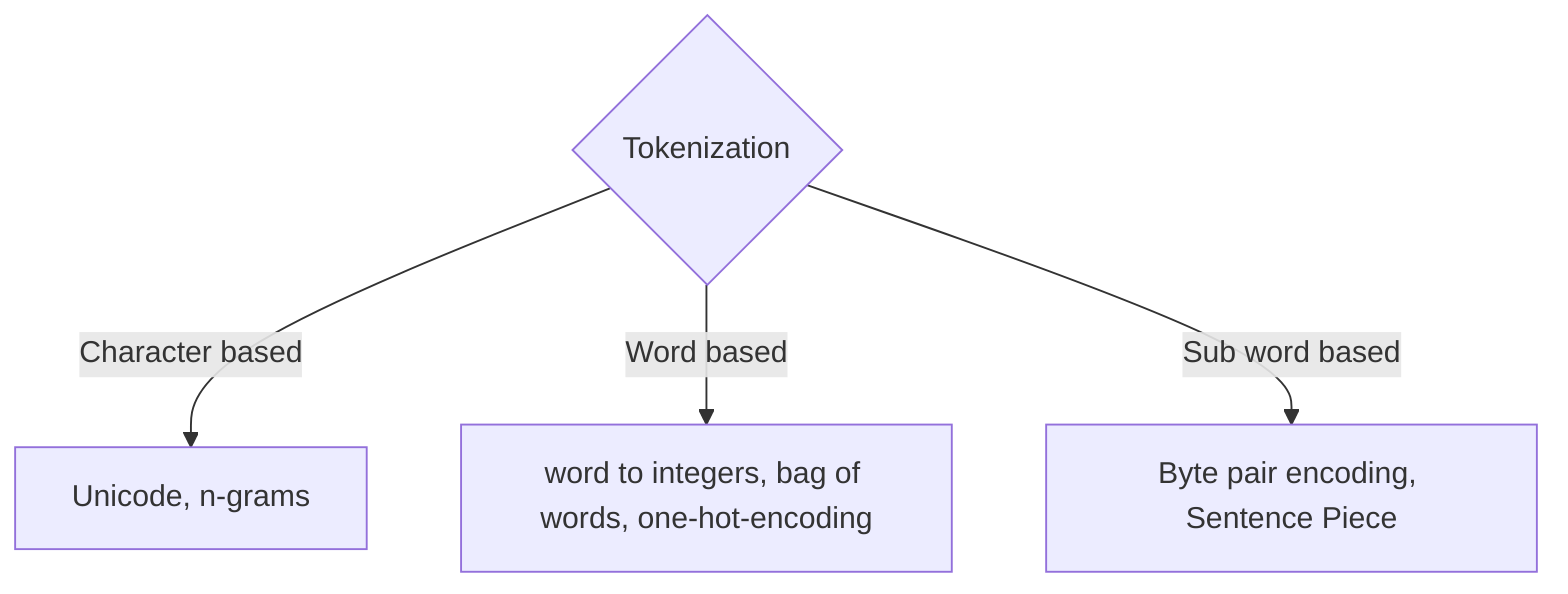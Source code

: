 flowchart TD
    T{Tokenization}
    T -->|Character based| C[Unicode, n-grams]
    T -->|Word based| W 
    W["word to integers, bag of words, one-hot-encoding"]
    T -->|Sub word based| SW 
    SW[" Byte pair encoding, Sentence Piece"]